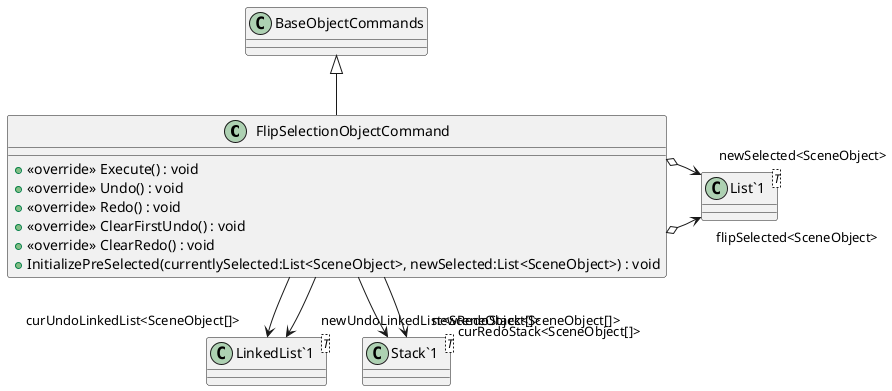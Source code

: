 @startuml
class FlipSelectionObjectCommand {
    + <<override>> Execute() : void
    + <<override>> Undo() : void
    + <<override>> Redo() : void
    + <<override>> ClearFirstUndo() : void
    + <<override>> ClearRedo() : void
    + InitializePreSelected(currentlySelected:List<SceneObject>, newSelected:List<SceneObject>) : void
}
class "List`1"<T> {
}
class "LinkedList`1"<T> {
}
class "Stack`1"<T> {
}
BaseObjectCommands <|-- FlipSelectionObjectCommand
FlipSelectionObjectCommand o-> "flipSelected<SceneObject>" "List`1"
FlipSelectionObjectCommand o-> "newSelected<SceneObject>" "List`1"
FlipSelectionObjectCommand --> "curUndoLinkedList<SceneObject[]>" "LinkedList`1"
FlipSelectionObjectCommand --> "newUndoLinkedList<SceneObject[]>" "LinkedList`1"
FlipSelectionObjectCommand --> "curRedoStack<SceneObject[]>" "Stack`1"
FlipSelectionObjectCommand --> "newRedoStack<SceneObject[]>" "Stack`1"
@enduml
